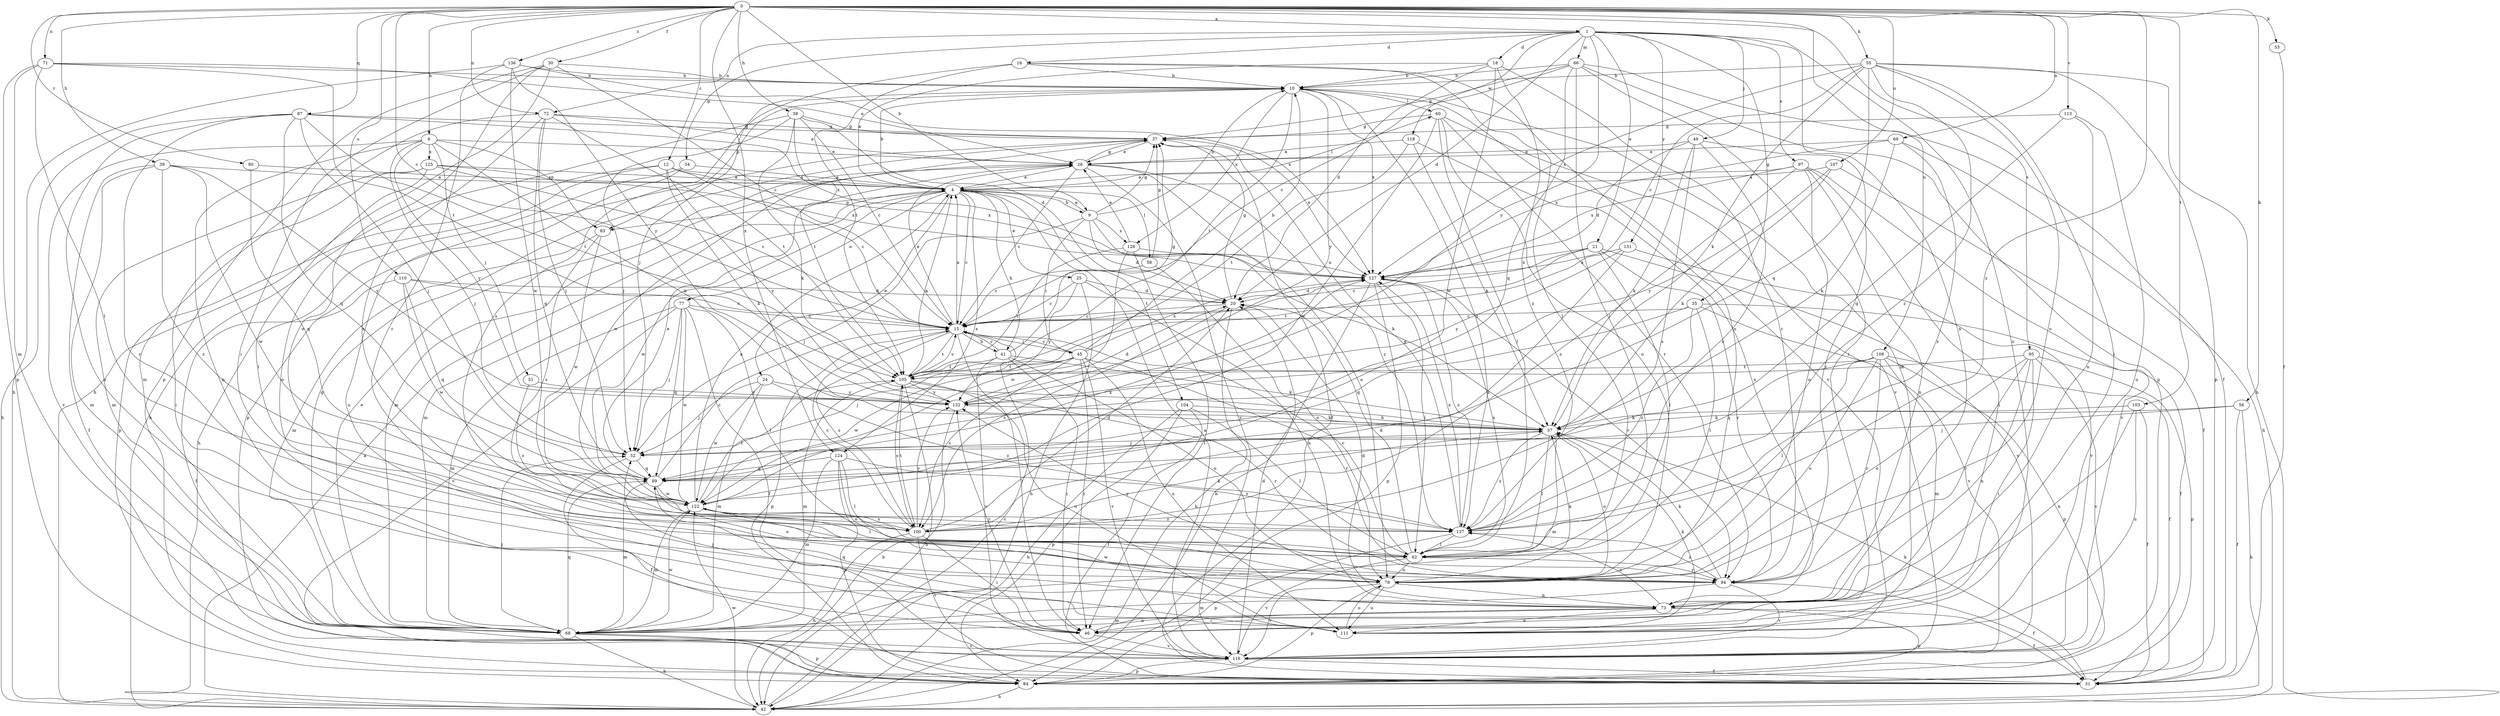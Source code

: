 strict digraph  {
0;
1;
4;
6;
9;
10;
12;
15;
16;
18;
20;
21;
24;
25;
26;
30;
31;
34;
35;
37;
38;
39;
41;
42;
45;
46;
49;
51;
52;
53;
55;
56;
57;
58;
60;
62;
66;
68;
69;
71;
72;
73;
77;
78;
83;
84;
87;
89;
90;
94;
95;
97;
100;
103;
104;
105;
107;
108;
110;
111;
113;
116;
118;
122;
124;
125;
126;
127;
131;
132;
136;
137;
0 -> 1  [label=a];
0 -> 6  [label=b];
0 -> 9  [label=b];
0 -> 12  [label=c];
0 -> 15  [label=c];
0 -> 30  [label=f];
0 -> 38  [label=h];
0 -> 39  [label=h];
0 -> 53  [label=k];
0 -> 55  [label=k];
0 -> 56  [label=k];
0 -> 69  [label=n];
0 -> 71  [label=n];
0 -> 72  [label=n];
0 -> 87  [label=q];
0 -> 90  [label=r];
0 -> 95  [label=s];
0 -> 103  [label=t];
0 -> 107  [label=u];
0 -> 108  [label=u];
0 -> 110  [label=u];
0 -> 113  [label=v];
0 -> 124  [label=x];
0 -> 136  [label=z];
0 -> 137  [label=z];
1 -> 16  [label=d];
1 -> 18  [label=d];
1 -> 20  [label=d];
1 -> 21  [label=e];
1 -> 34  [label=g];
1 -> 35  [label=g];
1 -> 49  [label=j];
1 -> 66  [label=m];
1 -> 72  [label=n];
1 -> 73  [label=n];
1 -> 97  [label=s];
1 -> 111  [label=u];
1 -> 118  [label=w];
1 -> 131  [label=y];
1 -> 132  [label=y];
4 -> 9  [label=b];
4 -> 10  [label=b];
4 -> 15  [label=c];
4 -> 24  [label=e];
4 -> 25  [label=e];
4 -> 41  [label=h];
4 -> 58  [label=l];
4 -> 60  [label=l];
4 -> 68  [label=m];
4 -> 77  [label=o];
4 -> 83  [label=p];
4 -> 104  [label=t];
4 -> 122  [label=w];
4 -> 124  [label=x];
6 -> 26  [label=e];
6 -> 51  [label=j];
6 -> 52  [label=j];
6 -> 57  [label=k];
6 -> 73  [label=n];
6 -> 83  [label=p];
6 -> 116  [label=v];
6 -> 125  [label=x];
6 -> 132  [label=y];
9 -> 4  [label=a];
9 -> 10  [label=b];
9 -> 20  [label=d];
9 -> 37  [label=g];
9 -> 45  [label=i];
9 -> 52  [label=j];
9 -> 57  [label=k];
9 -> 126  [label=x];
10 -> 60  [label=l];
10 -> 83  [label=p];
10 -> 100  [label=s];
10 -> 105  [label=t];
10 -> 116  [label=v];
10 -> 126  [label=x];
10 -> 127  [label=x];
10 -> 132  [label=y];
10 -> 137  [label=z];
12 -> 4  [label=a];
12 -> 15  [label=c];
12 -> 57  [label=k];
12 -> 78  [label=o];
12 -> 84  [label=p];
12 -> 127  [label=x];
12 -> 132  [label=y];
15 -> 4  [label=a];
15 -> 26  [label=e];
15 -> 41  [label=h];
15 -> 45  [label=i];
15 -> 46  [label=i];
15 -> 84  [label=p];
15 -> 100  [label=s];
15 -> 105  [label=t];
16 -> 10  [label=b];
16 -> 52  [label=j];
16 -> 62  [label=l];
16 -> 78  [label=o];
16 -> 105  [label=t];
18 -> 4  [label=a];
18 -> 10  [label=b];
18 -> 20  [label=d];
18 -> 94  [label=r];
18 -> 122  [label=w];
18 -> 137  [label=z];
20 -> 15  [label=c];
20 -> 37  [label=g];
20 -> 42  [label=h];
20 -> 100  [label=s];
21 -> 15  [label=c];
21 -> 62  [label=l];
21 -> 94  [label=r];
21 -> 105  [label=t];
21 -> 116  [label=v];
21 -> 127  [label=x];
24 -> 52  [label=j];
24 -> 68  [label=m];
24 -> 122  [label=w];
24 -> 132  [label=y];
24 -> 137  [label=z];
25 -> 15  [label=c];
25 -> 20  [label=d];
25 -> 42  [label=h];
25 -> 73  [label=n];
25 -> 132  [label=y];
26 -> 4  [label=a];
26 -> 15  [label=c];
26 -> 37  [label=g];
26 -> 68  [label=m];
26 -> 78  [label=o];
26 -> 116  [label=v];
26 -> 137  [label=z];
30 -> 10  [label=b];
30 -> 15  [label=c];
30 -> 42  [label=h];
30 -> 46  [label=i];
30 -> 78  [label=o];
30 -> 84  [label=p];
31 -> 57  [label=k];
34 -> 4  [label=a];
34 -> 42  [label=h];
34 -> 111  [label=u];
35 -> 15  [label=c];
35 -> 31  [label=f];
35 -> 62  [label=l];
35 -> 89  [label=q];
35 -> 116  [label=v];
35 -> 137  [label=z];
37 -> 26  [label=e];
37 -> 31  [label=f];
37 -> 84  [label=p];
37 -> 122  [label=w];
37 -> 127  [label=x];
38 -> 15  [label=c];
38 -> 20  [label=d];
38 -> 37  [label=g];
38 -> 42  [label=h];
38 -> 52  [label=j];
38 -> 57  [label=k];
38 -> 105  [label=t];
39 -> 4  [label=a];
39 -> 31  [label=f];
39 -> 68  [label=m];
39 -> 122  [label=w];
39 -> 132  [label=y];
39 -> 137  [label=z];
41 -> 15  [label=c];
41 -> 37  [label=g];
41 -> 46  [label=i];
41 -> 57  [label=k];
41 -> 78  [label=o];
41 -> 105  [label=t];
41 -> 116  [label=v];
42 -> 4  [label=a];
42 -> 15  [label=c];
42 -> 122  [label=w];
45 -> 10  [label=b];
45 -> 15  [label=c];
45 -> 46  [label=i];
45 -> 52  [label=j];
45 -> 94  [label=r];
45 -> 100  [label=s];
45 -> 105  [label=t];
45 -> 111  [label=u];
45 -> 116  [label=v];
45 -> 122  [label=w];
45 -> 127  [label=x];
46 -> 52  [label=j];
46 -> 73  [label=n];
46 -> 116  [label=v];
46 -> 132  [label=y];
49 -> 20  [label=d];
49 -> 26  [label=e];
49 -> 57  [label=k];
49 -> 94  [label=r];
49 -> 100  [label=s];
49 -> 137  [label=z];
51 -> 132  [label=y];
51 -> 137  [label=z];
52 -> 31  [label=f];
52 -> 89  [label=q];
53 -> 31  [label=f];
55 -> 10  [label=b];
55 -> 15  [label=c];
55 -> 42  [label=h];
55 -> 46  [label=i];
55 -> 57  [label=k];
55 -> 78  [label=o];
55 -> 84  [label=p];
55 -> 89  [label=q];
55 -> 127  [label=x];
55 -> 137  [label=z];
56 -> 31  [label=f];
56 -> 42  [label=h];
56 -> 52  [label=j];
56 -> 57  [label=k];
57 -> 52  [label=j];
57 -> 62  [label=l];
57 -> 68  [label=m];
57 -> 78  [label=o];
57 -> 137  [label=z];
58 -> 15  [label=c];
58 -> 37  [label=g];
58 -> 78  [label=o];
60 -> 37  [label=g];
60 -> 62  [label=l];
60 -> 78  [label=o];
60 -> 94  [label=r];
60 -> 116  [label=v];
60 -> 122  [label=w];
62 -> 15  [label=c];
62 -> 20  [label=d];
62 -> 78  [label=o];
62 -> 94  [label=r];
62 -> 116  [label=v];
62 -> 127  [label=x];
66 -> 10  [label=b];
66 -> 15  [label=c];
66 -> 31  [label=f];
66 -> 37  [label=g];
66 -> 46  [label=i];
66 -> 62  [label=l];
66 -> 84  [label=p];
66 -> 89  [label=q];
68 -> 26  [label=e];
68 -> 37  [label=g];
68 -> 42  [label=h];
68 -> 52  [label=j];
68 -> 84  [label=p];
68 -> 89  [label=q];
68 -> 116  [label=v];
68 -> 122  [label=w];
69 -> 26  [label=e];
69 -> 42  [label=h];
69 -> 57  [label=k];
69 -> 127  [label=x];
69 -> 137  [label=z];
71 -> 10  [label=b];
71 -> 26  [label=e];
71 -> 62  [label=l];
71 -> 68  [label=m];
71 -> 84  [label=p];
71 -> 105  [label=t];
72 -> 26  [label=e];
72 -> 37  [label=g];
72 -> 52  [label=j];
72 -> 68  [label=m];
72 -> 89  [label=q];
72 -> 100  [label=s];
72 -> 105  [label=t];
73 -> 20  [label=d];
73 -> 31  [label=f];
73 -> 46  [label=i];
73 -> 68  [label=m];
73 -> 84  [label=p];
73 -> 111  [label=u];
73 -> 122  [label=w];
73 -> 137  [label=z];
77 -> 15  [label=c];
77 -> 31  [label=f];
77 -> 52  [label=j];
77 -> 62  [label=l];
77 -> 68  [label=m];
77 -> 89  [label=q];
77 -> 116  [label=v];
77 -> 122  [label=w];
78 -> 57  [label=k];
78 -> 73  [label=n];
78 -> 84  [label=p];
78 -> 111  [label=u];
78 -> 116  [label=v];
83 -> 68  [label=m];
83 -> 100  [label=s];
83 -> 122  [label=w];
84 -> 42  [label=h];
87 -> 37  [label=g];
87 -> 42  [label=h];
87 -> 52  [label=j];
87 -> 89  [label=q];
87 -> 94  [label=r];
87 -> 105  [label=t];
87 -> 111  [label=u];
87 -> 127  [label=x];
89 -> 15  [label=c];
89 -> 26  [label=e];
89 -> 68  [label=m];
89 -> 78  [label=o];
89 -> 122  [label=w];
90 -> 4  [label=a];
90 -> 89  [label=q];
94 -> 31  [label=f];
94 -> 57  [label=k];
94 -> 68  [label=m];
94 -> 116  [label=v];
94 -> 132  [label=y];
94 -> 137  [label=z];
95 -> 46  [label=i];
95 -> 73  [label=n];
95 -> 78  [label=o];
95 -> 84  [label=p];
95 -> 94  [label=r];
95 -> 105  [label=t];
95 -> 116  [label=v];
97 -> 4  [label=a];
97 -> 46  [label=i];
97 -> 73  [label=n];
97 -> 78  [label=o];
97 -> 100  [label=s];
97 -> 116  [label=v];
97 -> 127  [label=x];
100 -> 15  [label=c];
100 -> 20  [label=d];
100 -> 42  [label=h];
100 -> 46  [label=i];
100 -> 57  [label=k];
100 -> 105  [label=t];
100 -> 116  [label=v];
100 -> 132  [label=y];
103 -> 31  [label=f];
103 -> 57  [label=k];
103 -> 73  [label=n];
103 -> 111  [label=u];
104 -> 31  [label=f];
104 -> 42  [label=h];
104 -> 57  [label=k];
104 -> 62  [label=l];
104 -> 84  [label=p];
105 -> 4  [label=a];
105 -> 15  [label=c];
105 -> 42  [label=h];
105 -> 68  [label=m];
105 -> 94  [label=r];
105 -> 100  [label=s];
105 -> 111  [label=u];
105 -> 132  [label=y];
107 -> 4  [label=a];
107 -> 31  [label=f];
107 -> 57  [label=k];
107 -> 132  [label=y];
108 -> 31  [label=f];
108 -> 62  [label=l];
108 -> 68  [label=m];
108 -> 78  [label=o];
108 -> 84  [label=p];
108 -> 89  [label=q];
108 -> 94  [label=r];
108 -> 105  [label=t];
110 -> 15  [label=c];
110 -> 20  [label=d];
110 -> 31  [label=f];
110 -> 89  [label=q];
110 -> 122  [label=w];
111 -> 10  [label=b];
111 -> 57  [label=k];
111 -> 78  [label=o];
111 -> 89  [label=q];
113 -> 37  [label=g];
113 -> 73  [label=n];
113 -> 89  [label=q];
113 -> 111  [label=u];
116 -> 4  [label=a];
116 -> 20  [label=d];
116 -> 31  [label=f];
116 -> 84  [label=p];
118 -> 26  [label=e];
118 -> 57  [label=k];
118 -> 73  [label=n];
118 -> 105  [label=t];
122 -> 4  [label=a];
122 -> 62  [label=l];
122 -> 68  [label=m];
122 -> 100  [label=s];
122 -> 105  [label=t];
122 -> 127  [label=x];
122 -> 137  [label=z];
124 -> 62  [label=l];
124 -> 68  [label=m];
124 -> 78  [label=o];
124 -> 84  [label=p];
124 -> 89  [label=q];
124 -> 137  [label=z];
125 -> 4  [label=a];
125 -> 15  [label=c];
125 -> 46  [label=i];
125 -> 62  [label=l];
125 -> 68  [label=m];
125 -> 127  [label=x];
126 -> 26  [label=e];
126 -> 46  [label=i];
126 -> 105  [label=t];
126 -> 122  [label=w];
126 -> 127  [label=x];
127 -> 20  [label=d];
127 -> 42  [label=h];
127 -> 62  [label=l];
127 -> 84  [label=p];
127 -> 94  [label=r];
127 -> 137  [label=z];
131 -> 100  [label=s];
131 -> 116  [label=v];
131 -> 127  [label=x];
131 -> 132  [label=y];
132 -> 20  [label=d];
132 -> 42  [label=h];
132 -> 57  [label=k];
136 -> 10  [label=b];
136 -> 42  [label=h];
136 -> 94  [label=r];
136 -> 122  [label=w];
136 -> 127  [label=x];
136 -> 132  [label=y];
137 -> 37  [label=g];
137 -> 62  [label=l];
137 -> 84  [label=p];
137 -> 127  [label=x];
}
